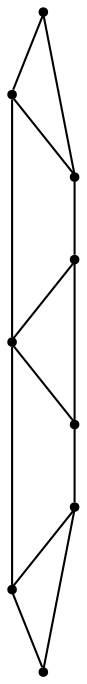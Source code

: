 graph {
  node [shape=point,comment="{\"directed\":false,\"doi\":\"10.1007/978-3-031-22203-0_19\",\"figure\":\"2 (2)\"}"]

  v0 [pos="950.2711960061056,191.5046861371282"]
  v1 [pos="1015.6815649449939,322.3197193176893"]
  v2 [pos="950.2711960061056,322.3197193176893"]
  v3 [pos="852.1597361021627,191.5046861371282"]
  v4 [pos="852.1597361021626,322.3197193176893"]
  v5 [pos="786.75032098954,322.3197193176893"]
  v6 [pos="721.3409376711261,191.5046861371282"]
  v7 [pos="721.3409376711261,322.3197193176893"]
  v8 [pos="655.9326194587087,322.3197193176893"]

  v0 -- v1 [id="-1",pos="950.2711960061056,191.5046861371282 1015.6815649449939,322.3197193176893 1015.6815649449939,322.3197193176893 1015.6815649449939,322.3197193176893"]
  v8 -- v7 [id="-3",pos="655.9326194587087,322.3197193176893 721.3409376711261,322.3197193176893 721.3409376711261,322.3197193176893 721.3409376711261,322.3197193176893"]
  v7 -- v5 [id="-4",pos="721.3409376711261,322.3197193176893 786.75032098954,322.3197193176893 786.75032098954,322.3197193176893 786.75032098954,322.3197193176893"]
  v5 -- v4 [id="-5",pos="786.75032098954,322.3197193176893 852.1597361021626,322.3197193176893 852.1597361021626,322.3197193176893 852.1597361021626,322.3197193176893"]
  v4 -- v2 [id="-6",pos="852.1597361021626,322.3197193176893 950.2711960061056,322.3197193176893 950.2711960061056,322.3197193176893 950.2711960061056,322.3197193176893"]
  v2 -- v1 [id="-7",pos="950.2711960061056,322.3197193176893 1015.6815649449939,322.3197193176893 1015.6815649449939,322.3197193176893 1015.6815649449939,322.3197193176893"]
  v6 -- v3 [id="-10",pos="721.3409376711261,191.5046861371282 852.1597361021627,191.5046861371282 852.1597361021627,191.5046861371282 852.1597361021627,191.5046861371282"]
  v3 -- v0 [id="-11",pos="852.1597361021627,191.5046861371282 950.2711960061056,191.5046861371282 950.2711960061056,191.5046861371282 950.2711960061056,191.5046861371282"]
  v8 -- v6 [id="-13",pos="655.9326194587087,322.3197193176893 721.3409376711261,191.5046861371282 721.3409376711261,191.5046861371282 721.3409376711261,191.5046861371282"]
  v6 -- v7 [id="-14",pos="721.3409376711261,191.5046861371282 721.3409376711261,322.3197193176893 721.3409376711261,322.3197193176893 721.3409376711261,322.3197193176893"]
  v5 -- v3 [id="-15",pos="786.75032098954,322.3197193176893 852.1597361021627,191.5046861371282 852.1597361021627,191.5046861371282 852.1597361021627,191.5046861371282"]
  v3 -- v4 [id="-16",pos="852.1597361021627,191.5046861371282 852.1597361021626,322.3197193176893 852.1597361021626,322.3197193176893 852.1597361021626,322.3197193176893"]
  v2 -- v0 [id="-17",pos="950.2711960061056,322.3197193176893 950.2711960061056,191.5046861371282 950.2711960061056,191.5046861371282 950.2711960061056,191.5046861371282"]
}